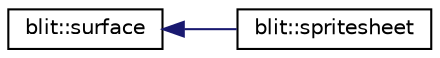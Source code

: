 digraph "Graphical Class Hierarchy"
{
  edge [fontname="Helvetica",fontsize="10",labelfontname="Helvetica",labelfontsize="10"];
  node [fontname="Helvetica",fontsize="10",shape=record];
  rankdir="LR";
  Node0 [label="blit::surface",height=0.2,width=0.4,color="black", fillcolor="white", style="filled",URL="$structblit_1_1surface.html"];
  Node0 -> Node1 [dir="back",color="midnightblue",fontsize="10",style="solid",fontname="Helvetica"];
  Node1 [label="blit::spritesheet",height=0.2,width=0.4,color="black", fillcolor="white", style="filled",URL="$structblit_1_1spritesheet.html"];
}
